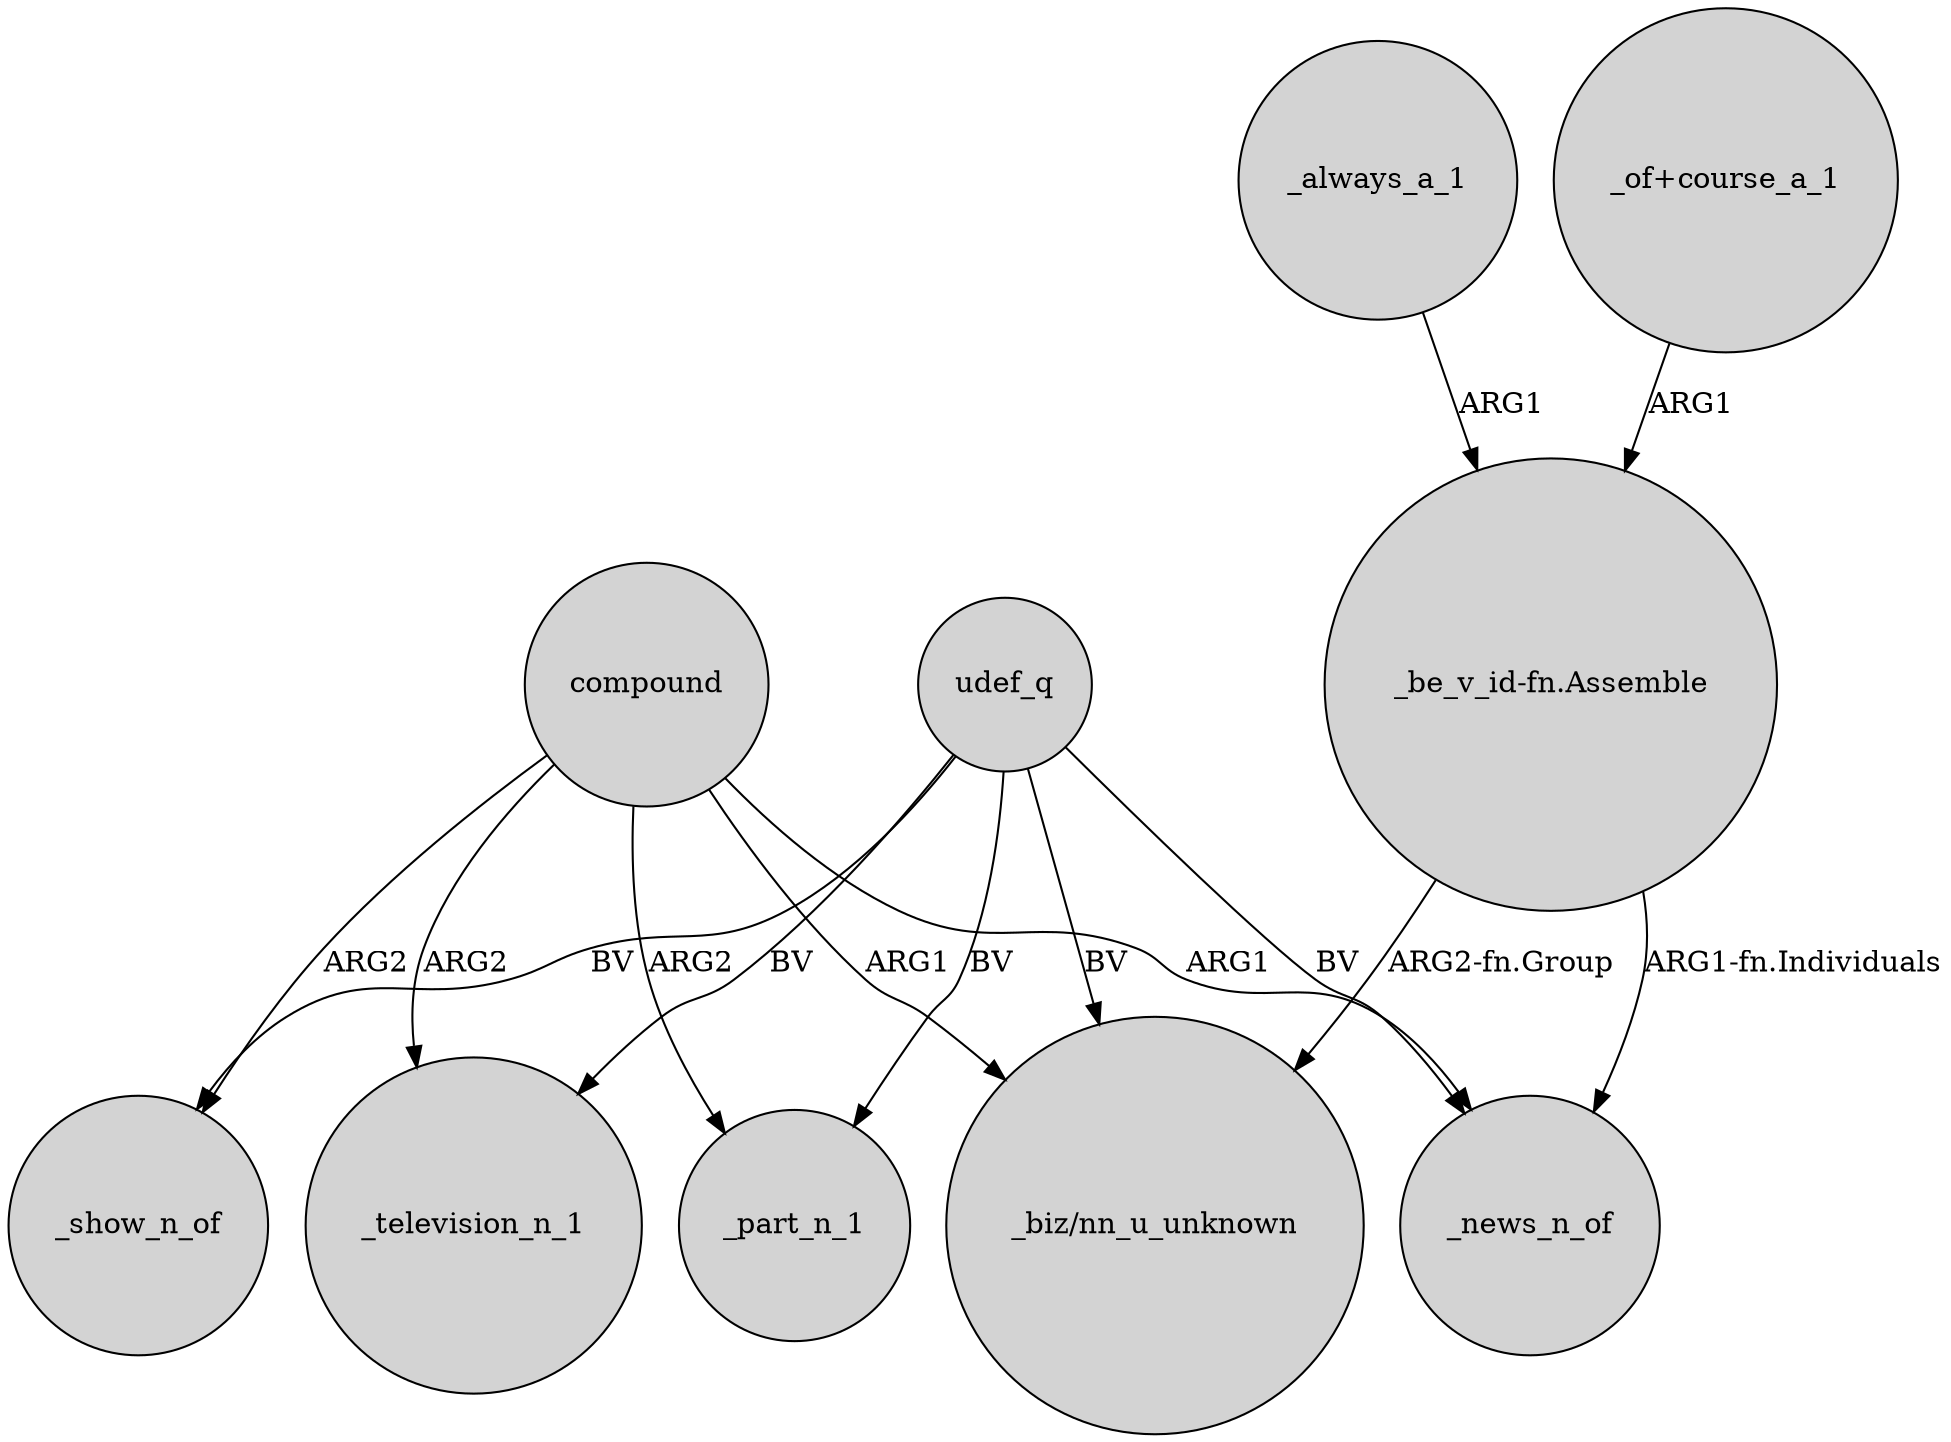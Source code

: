 digraph {
	node [shape=circle style=filled]
	compound -> _television_n_1 [label=ARG2]
	udef_q -> _news_n_of [label=BV]
	udef_q -> _show_n_of [label=BV]
	"_be_v_id-fn.Assemble" -> "_biz/nn_u_unknown" [label="ARG2-fn.Group"]
	_always_a_1 -> "_be_v_id-fn.Assemble" [label=ARG1]
	compound -> _news_n_of [label=ARG1]
	compound -> "_biz/nn_u_unknown" [label=ARG1]
	udef_q -> _part_n_1 [label=BV]
	compound -> _part_n_1 [label=ARG2]
	udef_q -> _television_n_1 [label=BV]
	udef_q -> "_biz/nn_u_unknown" [label=BV]
	compound -> _show_n_of [label=ARG2]
	"_be_v_id-fn.Assemble" -> _news_n_of [label="ARG1-fn.Individuals"]
	"_of+course_a_1" -> "_be_v_id-fn.Assemble" [label=ARG1]
}
